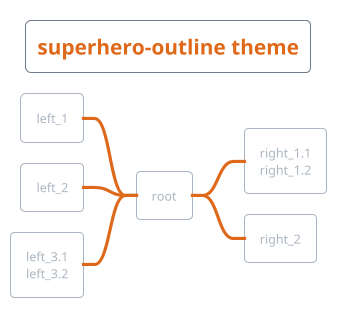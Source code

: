 ' Do not edit
' Theme Gallery
' autogenerated by script
'
@startmindmap
!theme superhero-outline
title superhero-outline theme
+ root
**:right_1.1
right_1.2;
++ right_2

left side

-- left_1
-- left_2
**:left_3.1
left_3.2;
@endmindmap
